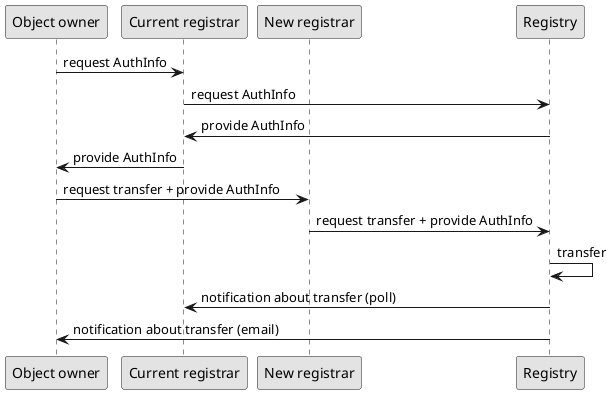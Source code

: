 @startuml
skinparam monochrome true

participant "Object owner" as Owner
participant "Current registrar" as Preg
participant "New registrar" as Nreg
participant "Registry" as Ry

Owner -> Preg : request AuthInfo
Preg -> Ry: request AuthInfo
Ry -> Preg: provide AuthInfo
Preg -> Owner: provide AuthInfo
Owner -> Nreg : request transfer + provide AuthInfo
Nreg -> Ry: request transfer + provide AuthInfo
Ry -> Ry: transfer
Ry -> Preg: notification about transfer (poll)
Ry -> Owner: notification about transfer (email)
@enduml

' http://www.plantuml.com/plantuml/uml/VP91JiCm44NtFiMegoB41Rf0HQpOf2WtcAOJQeWzOJocokqxTLf4IDJTsF_z-T-IjqbHD8VEfIyVUnGC43XoSnGE12gPdBDhzOtlCIgiTljFQXJu54bMW0bsbsdAl6OHia7emoSL7C5tEqwvYax_c6h6rAC-5BaUd2jvyFHSzi765dndIWelMOzliMLNxaslXmMn7cxM3VJ2F_v0SsU9MD1_ewjfjDMFgJNfSUwf5jhSuyU25_f6JJf7Lj_w1jLp1Dnp_hDjtNFNFLpnwnlkyXJGcs5ByM1Vu0m0
